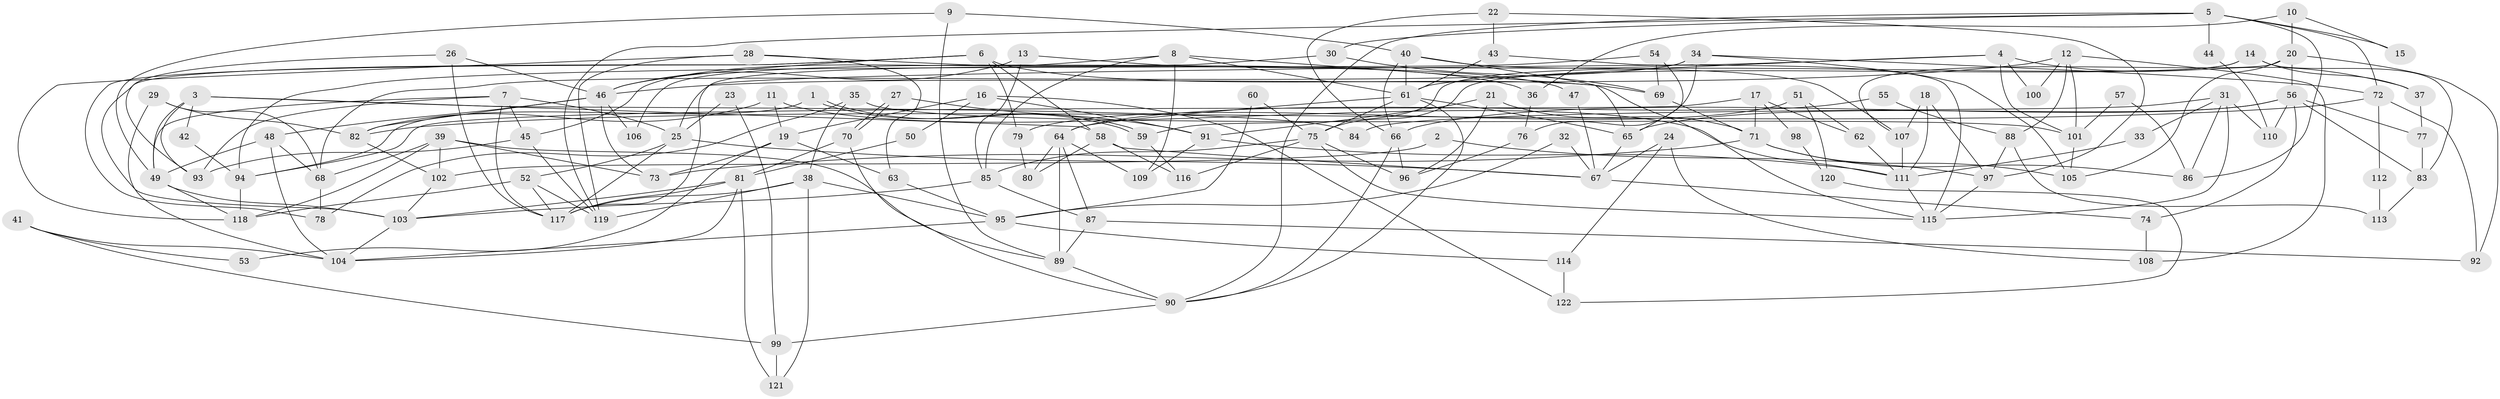 // coarse degree distribution, {5: 0.17105263157894737, 2: 0.11842105263157894, 7: 0.14473684210526316, 8: 0.09210526315789473, 6: 0.11842105263157894, 3: 0.19736842105263158, 4: 0.11842105263157894, 10: 0.02631578947368421, 9: 0.013157894736842105}
// Generated by graph-tools (version 1.1) at 2025/41/03/06/25 10:41:55]
// undirected, 122 vertices, 244 edges
graph export_dot {
graph [start="1"]
  node [color=gray90,style=filled];
  1;
  2;
  3;
  4;
  5;
  6;
  7;
  8;
  9;
  10;
  11;
  12;
  13;
  14;
  15;
  16;
  17;
  18;
  19;
  20;
  21;
  22;
  23;
  24;
  25;
  26;
  27;
  28;
  29;
  30;
  31;
  32;
  33;
  34;
  35;
  36;
  37;
  38;
  39;
  40;
  41;
  42;
  43;
  44;
  45;
  46;
  47;
  48;
  49;
  50;
  51;
  52;
  53;
  54;
  55;
  56;
  57;
  58;
  59;
  60;
  61;
  62;
  63;
  64;
  65;
  66;
  67;
  68;
  69;
  70;
  71;
  72;
  73;
  74;
  75;
  76;
  77;
  78;
  79;
  80;
  81;
  82;
  83;
  84;
  85;
  86;
  87;
  88;
  89;
  90;
  91;
  92;
  93;
  94;
  95;
  96;
  97;
  98;
  99;
  100;
  101;
  102;
  103;
  104;
  105;
  106;
  107;
  108;
  109;
  110;
  111;
  112;
  113;
  114;
  115;
  116;
  117;
  118;
  119;
  120;
  121;
  122;
  1 -- 59;
  1 -- 59;
  1 -- 94;
  2 -- 97;
  2 -- 102;
  3 -- 49;
  3 -- 93;
  3 -- 42;
  3 -- 58;
  3 -- 84;
  4 -- 61;
  4 -- 37;
  4 -- 25;
  4 -- 100;
  4 -- 101;
  5 -- 119;
  5 -- 90;
  5 -- 15;
  5 -- 30;
  5 -- 44;
  5 -- 72;
  5 -- 86;
  6 -- 103;
  6 -- 46;
  6 -- 58;
  6 -- 69;
  6 -- 78;
  6 -- 79;
  7 -- 25;
  7 -- 117;
  7 -- 45;
  7 -- 49;
  7 -- 93;
  8 -- 61;
  8 -- 109;
  8 -- 45;
  8 -- 85;
  8 -- 115;
  9 -- 49;
  9 -- 89;
  9 -- 40;
  10 -- 20;
  10 -- 36;
  10 -- 15;
  11 -- 111;
  11 -- 82;
  11 -- 19;
  12 -- 46;
  12 -- 101;
  12 -- 88;
  12 -- 100;
  12 -- 108;
  13 -- 85;
  13 -- 46;
  13 -- 47;
  14 -- 75;
  14 -- 59;
  14 -- 37;
  14 -- 83;
  16 -- 91;
  16 -- 19;
  16 -- 50;
  16 -- 122;
  17 -- 94;
  17 -- 71;
  17 -- 62;
  17 -- 98;
  18 -- 107;
  18 -- 111;
  18 -- 97;
  19 -- 73;
  19 -- 53;
  19 -- 63;
  20 -- 92;
  20 -- 56;
  20 -- 105;
  20 -- 107;
  21 -- 96;
  21 -- 71;
  21 -- 91;
  22 -- 97;
  22 -- 66;
  22 -- 43;
  23 -- 25;
  23 -- 99;
  24 -- 108;
  24 -- 67;
  24 -- 114;
  25 -- 52;
  25 -- 67;
  25 -- 117;
  26 -- 117;
  26 -- 93;
  26 -- 46;
  27 -- 70;
  27 -- 70;
  27 -- 91;
  28 -- 119;
  28 -- 63;
  28 -- 36;
  28 -- 118;
  29 -- 82;
  29 -- 68;
  29 -- 104;
  30 -- 69;
  30 -- 106;
  31 -- 86;
  31 -- 115;
  31 -- 33;
  31 -- 84;
  31 -- 110;
  32 -- 95;
  32 -- 67;
  33 -- 111;
  34 -- 105;
  34 -- 117;
  34 -- 68;
  34 -- 72;
  34 -- 76;
  35 -- 38;
  35 -- 78;
  35 -- 101;
  36 -- 76;
  37 -- 77;
  38 -- 119;
  38 -- 117;
  38 -- 95;
  38 -- 121;
  39 -- 102;
  39 -- 68;
  39 -- 73;
  39 -- 89;
  39 -- 118;
  40 -- 61;
  40 -- 65;
  40 -- 66;
  40 -- 107;
  41 -- 99;
  41 -- 104;
  41 -- 53;
  42 -- 94;
  43 -- 115;
  43 -- 61;
  44 -- 110;
  45 -- 93;
  45 -- 119;
  46 -- 48;
  46 -- 73;
  46 -- 82;
  46 -- 106;
  47 -- 67;
  48 -- 49;
  48 -- 104;
  48 -- 68;
  49 -- 118;
  49 -- 103;
  50 -- 81;
  51 -- 79;
  51 -- 62;
  51 -- 120;
  52 -- 118;
  52 -- 117;
  52 -- 119;
  54 -- 69;
  54 -- 65;
  54 -- 94;
  55 -- 64;
  55 -- 88;
  56 -- 65;
  56 -- 66;
  56 -- 74;
  56 -- 77;
  56 -- 83;
  56 -- 110;
  57 -- 101;
  57 -- 86;
  58 -- 67;
  58 -- 80;
  58 -- 116;
  59 -- 116;
  60 -- 95;
  60 -- 75;
  61 -- 65;
  61 -- 64;
  61 -- 75;
  61 -- 90;
  62 -- 111;
  63 -- 95;
  64 -- 89;
  64 -- 80;
  64 -- 87;
  64 -- 109;
  65 -- 67;
  66 -- 90;
  66 -- 96;
  67 -- 74;
  68 -- 78;
  69 -- 71;
  70 -- 81;
  70 -- 90;
  71 -- 73;
  71 -- 105;
  71 -- 86;
  72 -- 82;
  72 -- 92;
  72 -- 112;
  74 -- 108;
  75 -- 85;
  75 -- 96;
  75 -- 115;
  75 -- 116;
  76 -- 96;
  77 -- 83;
  79 -- 80;
  81 -- 103;
  81 -- 104;
  81 -- 117;
  81 -- 121;
  82 -- 102;
  83 -- 113;
  85 -- 87;
  85 -- 103;
  87 -- 89;
  87 -- 92;
  88 -- 97;
  88 -- 113;
  89 -- 90;
  90 -- 99;
  91 -- 111;
  91 -- 109;
  94 -- 118;
  95 -- 104;
  95 -- 114;
  97 -- 115;
  98 -- 120;
  99 -- 121;
  101 -- 105;
  102 -- 103;
  103 -- 104;
  107 -- 111;
  111 -- 115;
  112 -- 113;
  114 -- 122;
  120 -- 122;
}
